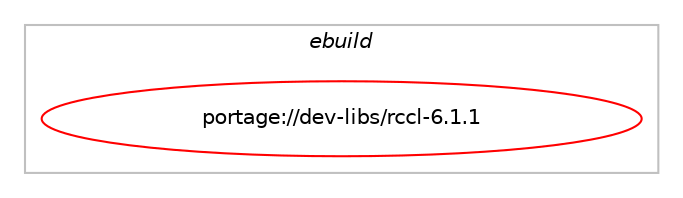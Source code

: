 digraph prolog {

# *************
# Graph options
# *************

newrank=true;
concentrate=true;
compound=true;
graph [rankdir=LR,fontname=Helvetica,fontsize=10,ranksep=1.5];#, ranksep=2.5, nodesep=0.2];
edge  [arrowhead=vee];
node  [fontname=Helvetica,fontsize=10];

# **********
# The ebuild
# **********

subgraph cluster_leftcol {
color=gray;
label=<<i>ebuild</i>>;
id [label="portage://dev-libs/rccl-6.1.1", color=red, width=4, href="../dev-libs/rccl-6.1.1.svg"];
}

# ****************
# The dependencies
# ****************

subgraph cluster_midcol {
color=gray;
label=<<i>dependencies</i>>;
subgraph cluster_compile {
fillcolor="#eeeeee";
style=filled;
label=<<i>compile</i>>;
# *** BEGIN UNKNOWN DEPENDENCY TYPE (TODO) ***
# id -> equal(package_dependency(portage://dev-libs/rccl-6.1.1,install,no,dev-util,hip,equal,[6*,,,6*],[],[]))
# *** END UNKNOWN DEPENDENCY TYPE (TODO) ***

# *** BEGIN UNKNOWN DEPENDENCY TYPE (TODO) ***
# id -> equal(package_dependency(portage://dev-libs/rccl-6.1.1,install,no,dev-util,rocm-smi,none,[,,],[slot(0),subslot(6.1)],[]))
# *** END UNKNOWN DEPENDENCY TYPE (TODO) ***

# *** BEGIN UNKNOWN DEPENDENCY TYPE (TODO) ***
# id -> equal(package_dependency(portage://dev-libs/rccl-6.1.1,install,no,sys-libs,binutils-libs,none,[,,],[],[]))
# *** END UNKNOWN DEPENDENCY TYPE (TODO) ***

}
subgraph cluster_compileandrun {
fillcolor="#eeeeee";
style=filled;
label=<<i>compile and run</i>>;
}
subgraph cluster_run {
fillcolor="#eeeeee";
style=filled;
label=<<i>run</i>>;
# *** BEGIN UNKNOWN DEPENDENCY TYPE (TODO) ***
# id -> equal(package_dependency(portage://dev-libs/rccl-6.1.1,run,no,dev-util,hip,equal,[6*,,,6*],[],[]))
# *** END UNKNOWN DEPENDENCY TYPE (TODO) ***

# *** BEGIN UNKNOWN DEPENDENCY TYPE (TODO) ***
# id -> equal(package_dependency(portage://dev-libs/rccl-6.1.1,run,no,dev-util,rocm-smi,none,[,,],[slot(0),subslot(6.1)],[]))
# *** END UNKNOWN DEPENDENCY TYPE (TODO) ***

}
}

# **************
# The candidates
# **************

subgraph cluster_choices {
rank=same;
color=gray;
label=<<i>candidates</i>>;

}

}

